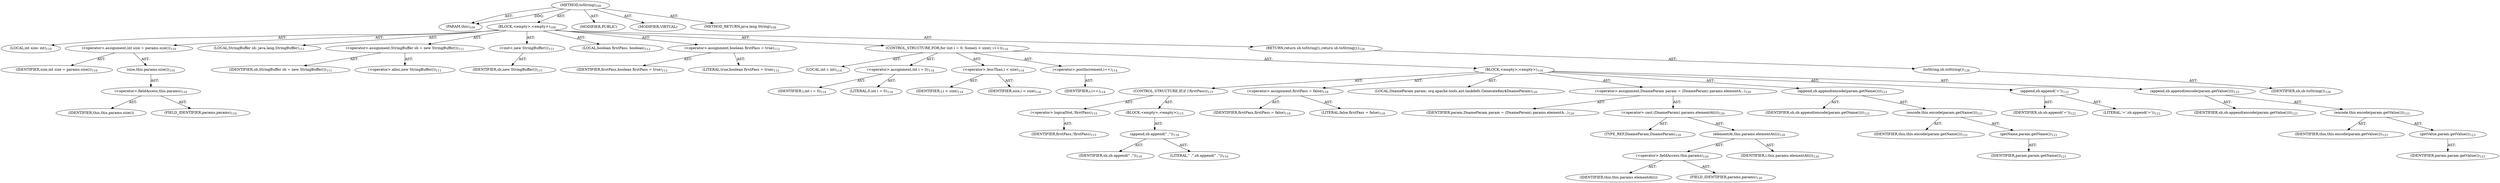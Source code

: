 digraph "toString" {  
"111669149703" [label = <(METHOD,toString)<SUB>109</SUB>> ]
"115964116994" [label = <(PARAM,this)<SUB>109</SUB>> ]
"25769803783" [label = <(BLOCK,&lt;empty&gt;,&lt;empty&gt;)<SUB>109</SUB>> ]
"94489280513" [label = <(LOCAL,int size: int)<SUB>110</SUB>> ]
"30064771085" [label = <(&lt;operator&gt;.assignment,int size = params.size())<SUB>110</SUB>> ]
"68719476764" [label = <(IDENTIFIER,size,int size = params.size())<SUB>110</SUB>> ]
"30064771086" [label = <(size,this.params.size())<SUB>110</SUB>> ]
"30064771087" [label = <(&lt;operator&gt;.fieldAccess,this.params)<SUB>110</SUB>> ]
"68719476765" [label = <(IDENTIFIER,this,this.params.size())> ]
"55834574854" [label = <(FIELD_IDENTIFIER,params,params)<SUB>110</SUB>> ]
"94489280514" [label = <(LOCAL,StringBuffer sb: java.lang.StringBuffer)<SUB>111</SUB>> ]
"30064771088" [label = <(&lt;operator&gt;.assignment,StringBuffer sb = new StringBuffer())<SUB>111</SUB>> ]
"68719476766" [label = <(IDENTIFIER,sb,StringBuffer sb = new StringBuffer())<SUB>111</SUB>> ]
"30064771089" [label = <(&lt;operator&gt;.alloc,new StringBuffer())<SUB>111</SUB>> ]
"30064771090" [label = <(&lt;init&gt;,new StringBuffer())<SUB>111</SUB>> ]
"68719476767" [label = <(IDENTIFIER,sb,new StringBuffer())<SUB>111</SUB>> ]
"94489280515" [label = <(LOCAL,boolean firstPass: boolean)<SUB>112</SUB>> ]
"30064771091" [label = <(&lt;operator&gt;.assignment,boolean firstPass = true)<SUB>112</SUB>> ]
"68719476768" [label = <(IDENTIFIER,firstPass,boolean firstPass = true)<SUB>112</SUB>> ]
"90194313216" [label = <(LITERAL,true,boolean firstPass = true)<SUB>112</SUB>> ]
"47244640256" [label = <(CONTROL_STRUCTURE,FOR,for (int i = 0; Some(i &lt; size); i++))<SUB>114</SUB>> ]
"94489280516" [label = <(LOCAL,int i: int)<SUB>114</SUB>> ]
"30064771092" [label = <(&lt;operator&gt;.assignment,int i = 0)<SUB>114</SUB>> ]
"68719476769" [label = <(IDENTIFIER,i,int i = 0)<SUB>114</SUB>> ]
"90194313217" [label = <(LITERAL,0,int i = 0)<SUB>114</SUB>> ]
"30064771093" [label = <(&lt;operator&gt;.lessThan,i &lt; size)<SUB>114</SUB>> ]
"68719476770" [label = <(IDENTIFIER,i,i &lt; size)<SUB>114</SUB>> ]
"68719476771" [label = <(IDENTIFIER,size,i &lt; size)<SUB>114</SUB>> ]
"30064771094" [label = <(&lt;operator&gt;.postIncrement,i++)<SUB>114</SUB>> ]
"68719476772" [label = <(IDENTIFIER,i,i++)<SUB>114</SUB>> ]
"25769803784" [label = <(BLOCK,&lt;empty&gt;,&lt;empty&gt;)<SUB>114</SUB>> ]
"47244640257" [label = <(CONTROL_STRUCTURE,IF,if (!firstPass))<SUB>115</SUB>> ]
"30064771095" [label = <(&lt;operator&gt;.logicalNot,!firstPass)<SUB>115</SUB>> ]
"68719476773" [label = <(IDENTIFIER,firstPass,!firstPass)<SUB>115</SUB>> ]
"25769803785" [label = <(BLOCK,&lt;empty&gt;,&lt;empty&gt;)<SUB>115</SUB>> ]
"30064771096" [label = <(append,sb.append(&quot; ,&quot;))<SUB>116</SUB>> ]
"68719476774" [label = <(IDENTIFIER,sb,sb.append(&quot; ,&quot;))<SUB>116</SUB>> ]
"90194313218" [label = <(LITERAL,&quot; ,&quot;,sb.append(&quot; ,&quot;))<SUB>116</SUB>> ]
"30064771097" [label = <(&lt;operator&gt;.assignment,firstPass = false)<SUB>118</SUB>> ]
"68719476775" [label = <(IDENTIFIER,firstPass,firstPass = false)<SUB>118</SUB>> ]
"90194313219" [label = <(LITERAL,false,firstPass = false)<SUB>118</SUB>> ]
"94489280517" [label = <(LOCAL,DnameParam param: org.apache.tools.ant.taskdefs.GenerateKey$DnameParam)<SUB>120</SUB>> ]
"30064771098" [label = <(&lt;operator&gt;.assignment,DnameParam param = (DnameParam) params.elementA...)<SUB>120</SUB>> ]
"68719476776" [label = <(IDENTIFIER,param,DnameParam param = (DnameParam) params.elementA...)<SUB>120</SUB>> ]
"30064771099" [label = <(&lt;operator&gt;.cast,(DnameParam) params.elementAt(i))<SUB>120</SUB>> ]
"180388626432" [label = <(TYPE_REF,DnameParam,DnameParam)<SUB>120</SUB>> ]
"30064771100" [label = <(elementAt,this.params.elementAt(i))<SUB>120</SUB>> ]
"30064771101" [label = <(&lt;operator&gt;.fieldAccess,this.params)<SUB>120</SUB>> ]
"68719476777" [label = <(IDENTIFIER,this,this.params.elementAt(i))> ]
"55834574855" [label = <(FIELD_IDENTIFIER,params,params)<SUB>120</SUB>> ]
"68719476778" [label = <(IDENTIFIER,i,this.params.elementAt(i))<SUB>120</SUB>> ]
"30064771102" [label = <(append,sb.append(encode(param.getName())))<SUB>121</SUB>> ]
"68719476779" [label = <(IDENTIFIER,sb,sb.append(encode(param.getName())))<SUB>121</SUB>> ]
"30064771103" [label = <(encode,this.encode(param.getName()))<SUB>121</SUB>> ]
"68719476738" [label = <(IDENTIFIER,this,this.encode(param.getName()))<SUB>121</SUB>> ]
"30064771104" [label = <(getName,param.getName())<SUB>121</SUB>> ]
"68719476780" [label = <(IDENTIFIER,param,param.getName())<SUB>121</SUB>> ]
"30064771105" [label = <(append,sb.append('='))<SUB>122</SUB>> ]
"68719476781" [label = <(IDENTIFIER,sb,sb.append('='))<SUB>122</SUB>> ]
"90194313220" [label = <(LITERAL,'=',sb.append('='))<SUB>122</SUB>> ]
"30064771106" [label = <(append,sb.append(encode(param.getValue())))<SUB>123</SUB>> ]
"68719476782" [label = <(IDENTIFIER,sb,sb.append(encode(param.getValue())))<SUB>123</SUB>> ]
"30064771107" [label = <(encode,this.encode(param.getValue()))<SUB>123</SUB>> ]
"68719476739" [label = <(IDENTIFIER,this,this.encode(param.getValue()))<SUB>123</SUB>> ]
"30064771108" [label = <(getValue,param.getValue())<SUB>123</SUB>> ]
"68719476783" [label = <(IDENTIFIER,param,param.getValue())<SUB>123</SUB>> ]
"146028888068" [label = <(RETURN,return sb.toString();,return sb.toString();)<SUB>126</SUB>> ]
"30064771109" [label = <(toString,sb.toString())<SUB>126</SUB>> ]
"68719476784" [label = <(IDENTIFIER,sb,sb.toString())<SUB>126</SUB>> ]
"133143986194" [label = <(MODIFIER,PUBLIC)> ]
"133143986195" [label = <(MODIFIER,VIRTUAL)> ]
"128849018887" [label = <(METHOD_RETURN,java.lang.String)<SUB>109</SUB>> ]
  "111669149703" -> "115964116994"  [ label = "AST: "] 
  "111669149703" -> "25769803783"  [ label = "AST: "] 
  "111669149703" -> "133143986194"  [ label = "AST: "] 
  "111669149703" -> "133143986195"  [ label = "AST: "] 
  "111669149703" -> "128849018887"  [ label = "AST: "] 
  "25769803783" -> "94489280513"  [ label = "AST: "] 
  "25769803783" -> "30064771085"  [ label = "AST: "] 
  "25769803783" -> "94489280514"  [ label = "AST: "] 
  "25769803783" -> "30064771088"  [ label = "AST: "] 
  "25769803783" -> "30064771090"  [ label = "AST: "] 
  "25769803783" -> "94489280515"  [ label = "AST: "] 
  "25769803783" -> "30064771091"  [ label = "AST: "] 
  "25769803783" -> "47244640256"  [ label = "AST: "] 
  "25769803783" -> "146028888068"  [ label = "AST: "] 
  "30064771085" -> "68719476764"  [ label = "AST: "] 
  "30064771085" -> "30064771086"  [ label = "AST: "] 
  "30064771086" -> "30064771087"  [ label = "AST: "] 
  "30064771087" -> "68719476765"  [ label = "AST: "] 
  "30064771087" -> "55834574854"  [ label = "AST: "] 
  "30064771088" -> "68719476766"  [ label = "AST: "] 
  "30064771088" -> "30064771089"  [ label = "AST: "] 
  "30064771090" -> "68719476767"  [ label = "AST: "] 
  "30064771091" -> "68719476768"  [ label = "AST: "] 
  "30064771091" -> "90194313216"  [ label = "AST: "] 
  "47244640256" -> "94489280516"  [ label = "AST: "] 
  "47244640256" -> "30064771092"  [ label = "AST: "] 
  "47244640256" -> "30064771093"  [ label = "AST: "] 
  "47244640256" -> "30064771094"  [ label = "AST: "] 
  "47244640256" -> "25769803784"  [ label = "AST: "] 
  "30064771092" -> "68719476769"  [ label = "AST: "] 
  "30064771092" -> "90194313217"  [ label = "AST: "] 
  "30064771093" -> "68719476770"  [ label = "AST: "] 
  "30064771093" -> "68719476771"  [ label = "AST: "] 
  "30064771094" -> "68719476772"  [ label = "AST: "] 
  "25769803784" -> "47244640257"  [ label = "AST: "] 
  "25769803784" -> "30064771097"  [ label = "AST: "] 
  "25769803784" -> "94489280517"  [ label = "AST: "] 
  "25769803784" -> "30064771098"  [ label = "AST: "] 
  "25769803784" -> "30064771102"  [ label = "AST: "] 
  "25769803784" -> "30064771105"  [ label = "AST: "] 
  "25769803784" -> "30064771106"  [ label = "AST: "] 
  "47244640257" -> "30064771095"  [ label = "AST: "] 
  "47244640257" -> "25769803785"  [ label = "AST: "] 
  "30064771095" -> "68719476773"  [ label = "AST: "] 
  "25769803785" -> "30064771096"  [ label = "AST: "] 
  "30064771096" -> "68719476774"  [ label = "AST: "] 
  "30064771096" -> "90194313218"  [ label = "AST: "] 
  "30064771097" -> "68719476775"  [ label = "AST: "] 
  "30064771097" -> "90194313219"  [ label = "AST: "] 
  "30064771098" -> "68719476776"  [ label = "AST: "] 
  "30064771098" -> "30064771099"  [ label = "AST: "] 
  "30064771099" -> "180388626432"  [ label = "AST: "] 
  "30064771099" -> "30064771100"  [ label = "AST: "] 
  "30064771100" -> "30064771101"  [ label = "AST: "] 
  "30064771100" -> "68719476778"  [ label = "AST: "] 
  "30064771101" -> "68719476777"  [ label = "AST: "] 
  "30064771101" -> "55834574855"  [ label = "AST: "] 
  "30064771102" -> "68719476779"  [ label = "AST: "] 
  "30064771102" -> "30064771103"  [ label = "AST: "] 
  "30064771103" -> "68719476738"  [ label = "AST: "] 
  "30064771103" -> "30064771104"  [ label = "AST: "] 
  "30064771104" -> "68719476780"  [ label = "AST: "] 
  "30064771105" -> "68719476781"  [ label = "AST: "] 
  "30064771105" -> "90194313220"  [ label = "AST: "] 
  "30064771106" -> "68719476782"  [ label = "AST: "] 
  "30064771106" -> "30064771107"  [ label = "AST: "] 
  "30064771107" -> "68719476739"  [ label = "AST: "] 
  "30064771107" -> "30064771108"  [ label = "AST: "] 
  "30064771108" -> "68719476783"  [ label = "AST: "] 
  "146028888068" -> "30064771109"  [ label = "AST: "] 
  "30064771109" -> "68719476784"  [ label = "AST: "] 
  "111669149703" -> "115964116994"  [ label = "DDG: "] 
}
